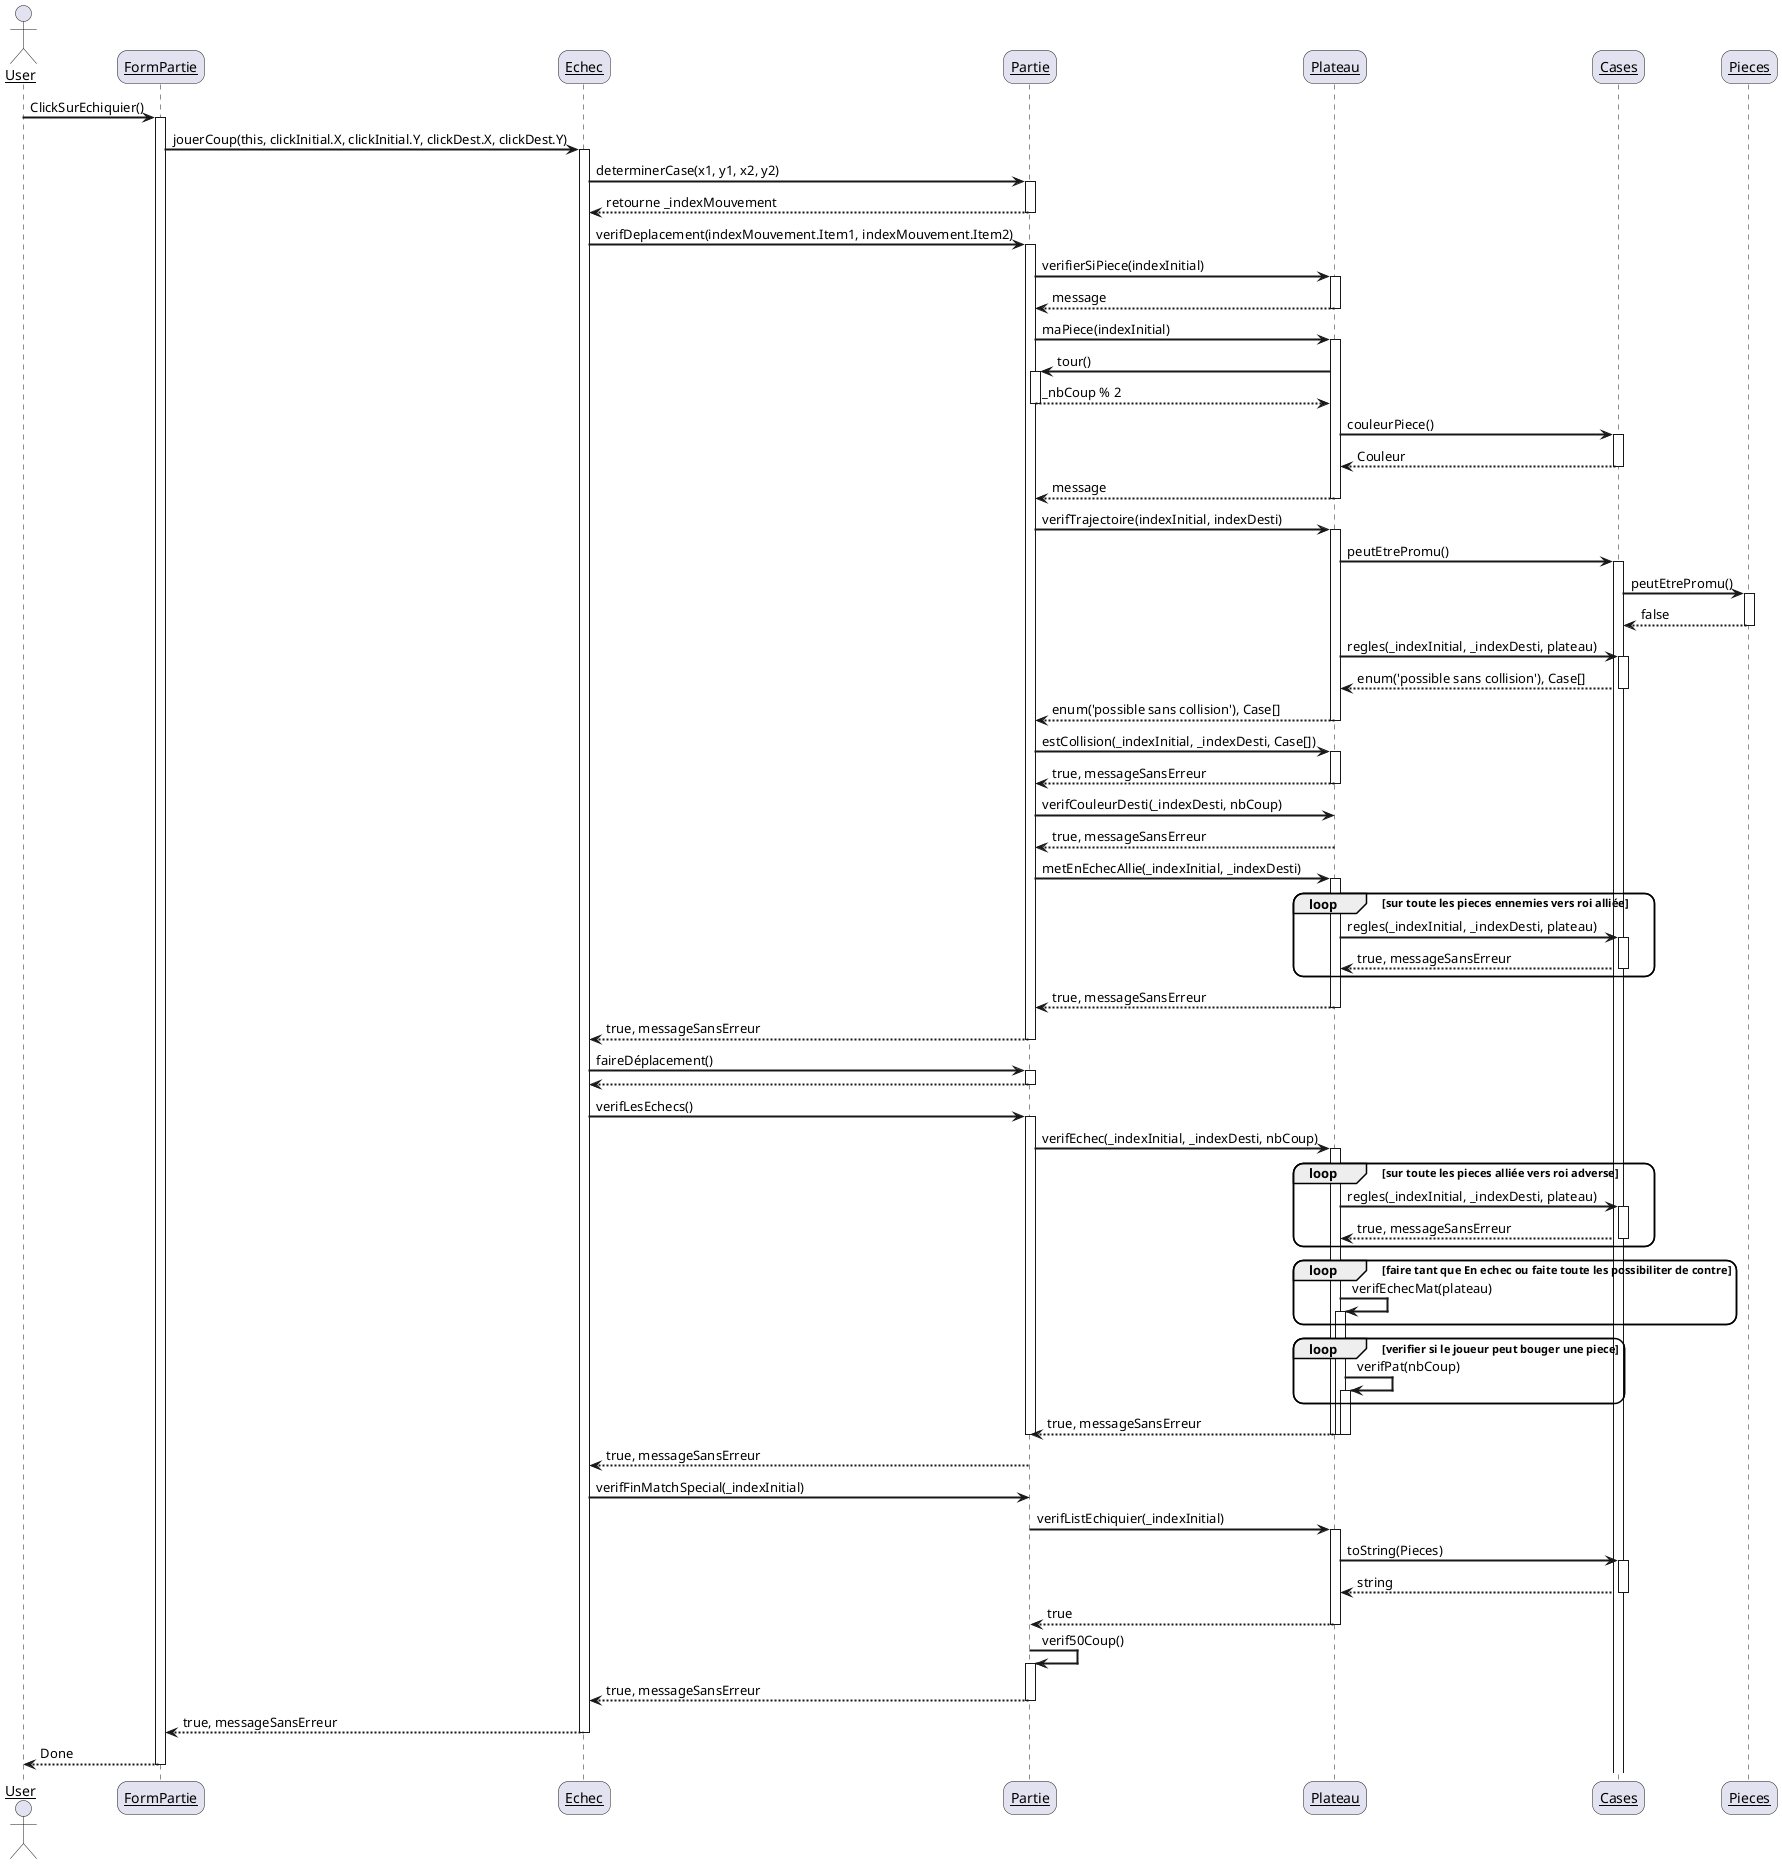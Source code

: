 @startuml
skinparam sequenceArrowThickness 2
skinparam roundcorner 20
skinparam sequenceParticipant underline

actor User
participant "FormPartie" as A
participant "Echec" as B
participant "Partie" as C
participant "Plateau" as D
participant "Cases" as E
participant "Pieces" as F

User -> A: ClickSurEchiquier()
activate A

A -> B: jouerCoup(this, clickInitial.X, clickInitial.Y, clickDest.X, clickDest.Y)
activate B

B -> C: determinerCase(x1, y1, x2, y2)
activate C

C --> B: retourne _indexMouvement
deactivate C

B -> C: verifDeplacement(indexMouvement.Item1, indexMouvement.Item2)
activate C

C -> D: verifierSiPiece(indexInitial) 
activate D 

D --> C: message
deactivate D

C -> D: maPiece(indexInitial)
activate D

D -> C: tour()
activate C
C --> D: _nbCoup % 2
deactivate C

D -> E: couleurPiece()
activate E
E --> D: Couleur
deactivate E

D --> C: message
deactivate D

C -> D: verifTrajectoire(indexInitial, indexDesti)
activate D 
D -> E: peutEtrePromu()
activate E
E -> F: peutEtrePromu()
activate F
F --> E: false
deactivate F

D -> E: regles(_indexInitial, _indexDesti, plateau)
activate E
E --> D: enum('possible sans collision'), Case[]
deactivate E
D --> C: enum('possible sans collision'), Case[]
deactivate D

C -> D: estCollision(_indexInitial, _indexDesti, Case[])
activate D 
D --> C: true, messageSansErreur
deactivate D

C -> D: verifCouleurDesti(_indexDesti, nbCoup)
D --> C: true, messageSansErreur
deactivate D


C -> D: metEnEchecAllie(_indexInitial, _indexDesti)
activate D

loop sur toute les pieces ennemies vers roi alliée
D -> E: regles(_indexInitial, _indexDesti, plateau)
activate E
E --> D: true, messageSansErreur
deactivate E
end loop

D --> C: true, messageSansErreur
deactivate D

C --> B: true, messageSansErreur
deactivate C

B -> C: faireDéplacement()
activate C
C --> B
deactivate C


B -> C: verifLesEchecs()
activate C


C -> D: verifEchec(_indexInitial, _indexDesti, nbCoup)
activate D

loop sur toute les pieces alliée vers roi adverse
D -> E: regles(_indexInitial, _indexDesti, plateau)
activate E
E --> D: true, messageSansErreur
deactivate E
end loop


loop faire tant que En echec ou faite toute les possibiliter de contre
D -> D: verifEchecMat(plateau)
activate D
end loop



loop verifier si le joueur peut bouger une piece
D -> D: verifPat(nbCoup)
activate D
end loop
activate D


D --> C: true, messageSansErreur
deactivate D
deactivate D
deactivate D

deactivate C
deactivate C
deactivate C

C --> B: true, messageSansErreur

B -> C: verifFinMatchSpecial(_indexInitial)


C -> D: verifListEchiquier(_indexInitial)
activate D
D -> E: toString(Pieces)
activate E
E --> D: string
deactivate E

D --> C: true
deactivate D

C -> C: verif50Coup()
activate C


C --> B: true, messageSansErreur
deactivate C

B --> A: true, messageSansErreur
deactivate B

A --> User: Done
deactivate A

@enduml

